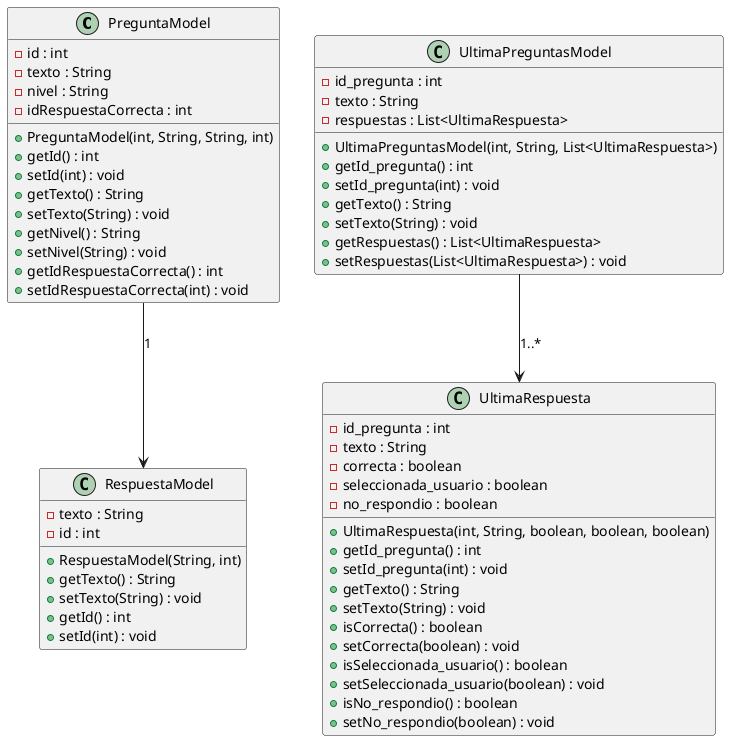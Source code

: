 @startuml examen de ingles
class PreguntaModel {
    - id : int
    - texto : String
    - nivel : String
    - idRespuestaCorrecta : int
    + PreguntaModel(int, String, String, int)
    + getId() : int
    + setId(int) : void
    + getTexto() : String
    + setTexto(String) : void
    + getNivel() : String
    + setNivel(String) : void
    + getIdRespuestaCorrecta() : int
    + setIdRespuestaCorrecta(int) : void
}

class RespuestaModel {
    - texto : String
    - id : int
    + RespuestaModel(String, int)
    + getTexto() : String
    + setTexto(String) : void
    + getId() : int
    + setId(int) : void
}

class UltimaPreguntasModel {
    - id_pregunta : int
    - texto : String
    - respuestas : List<UltimaRespuesta>
    + UltimaPreguntasModel(int, String, List<UltimaRespuesta>)
    + getId_pregunta() : int
    + setId_pregunta(int) : void
    + getTexto() : String
    + setTexto(String) : void
    + getRespuestas() : List<UltimaRespuesta>
    + setRespuestas(List<UltimaRespuesta>) : void
}

class UltimaRespuesta {
    - id_pregunta : int
    - texto : String
    - correcta : boolean
    - seleccionada_usuario : boolean
    - no_respondio : boolean
    + UltimaRespuesta(int, String, boolean, boolean, boolean)
    + getId_pregunta() : int
    + setId_pregunta(int) : void
    + getTexto() : String
    + setTexto(String) : void
    + isCorrecta() : boolean
    + setCorrecta(boolean) : void
    + isSeleccionada_usuario() : boolean
    + setSeleccionada_usuario(boolean) : void
    + isNo_respondio() : boolean
    + setNo_respondio(boolean) : void
}

PreguntaModel --> RespuestaModel : "1"
UltimaPreguntasModel --> UltimaRespuesta : "1..*"
@enduml
